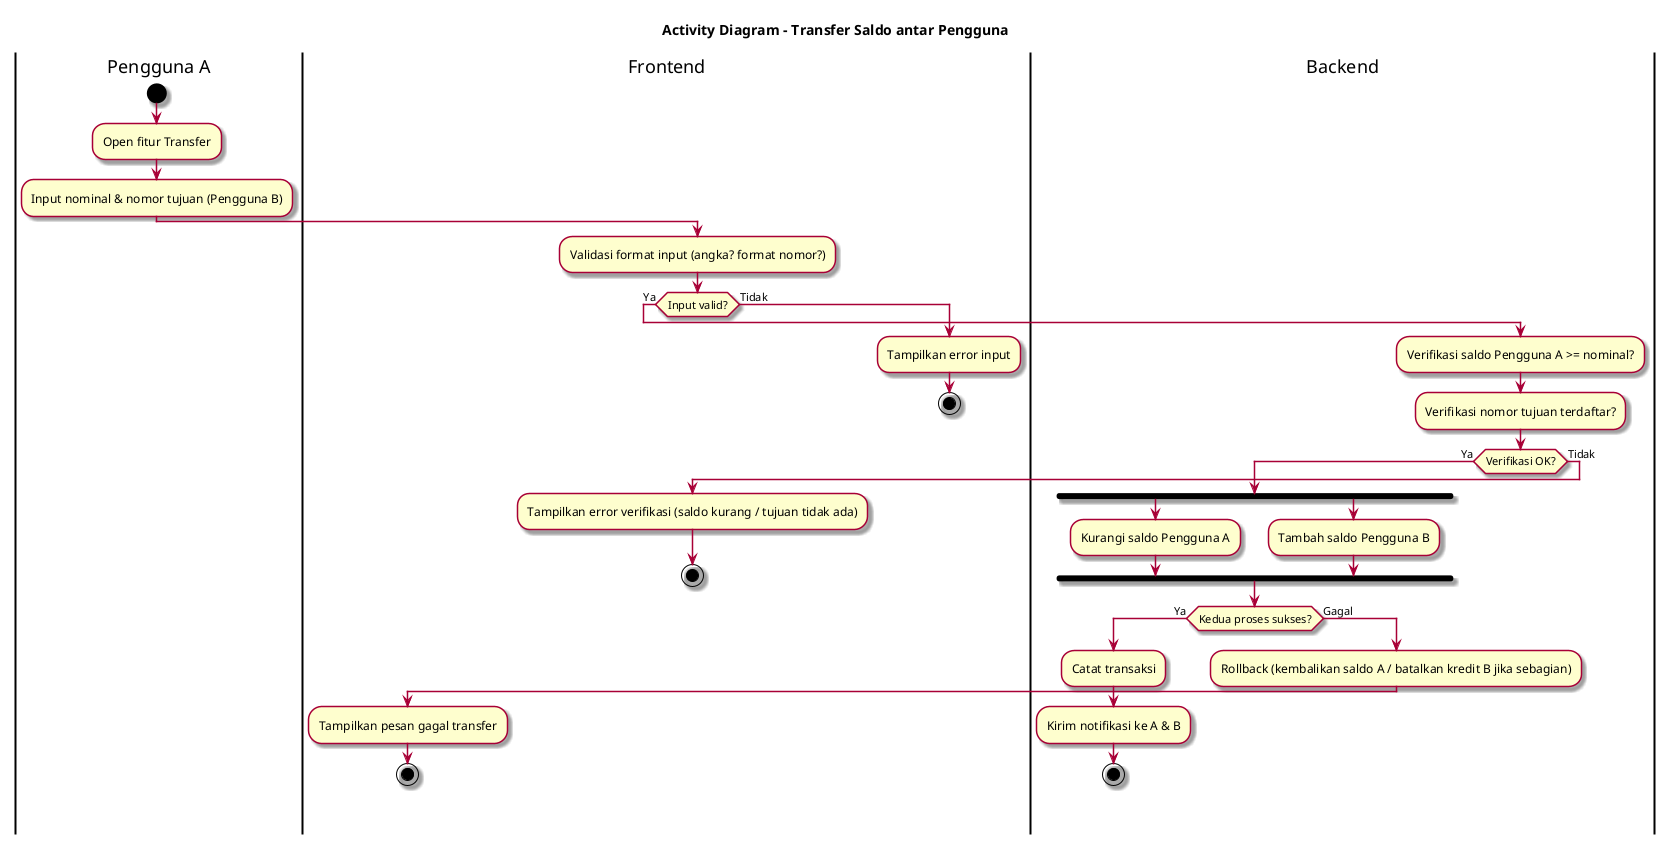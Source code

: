 @startuml
title Activity Diagram - Transfer Saldo antar Pengguna
skin rose
|Pengguna A|
start
:Open fitur Transfer;
:Input nominal & nomor tujuan (Pengguna B);

|Frontend|
:Validasi format input (angka? format nomor?);
if (Input valid?) then (Ya)
  |Backend|
  :Verifikasi saldo Pengguna A >= nominal?;
  :Verifikasi nomor tujuan terdaftar?;
  if (Verifikasi OK?) then (Ya)
    fork
      :Kurangi saldo Pengguna A;
    fork again
      :Tambah saldo Pengguna B;
    end fork
    if (Kedua proses sukses?) then (Ya)
      :Catat transaksi;
      :Kirim notifikasi ke A & B;
      stop
    else (Gagal)
      :Rollback (kembalikan saldo A / batalkan kredit B jika sebagian);
      |Frontend|
      :Tampilkan pesan gagal transfer;
      stop
    endif
  else (Tidak)
    |Frontend|
    :Tampilkan error verifikasi (saldo kurang / tujuan tidak ada);
    stop
  endif
else (Tidak)
  :Tampilkan error input;
  stop
endif
@enduml
